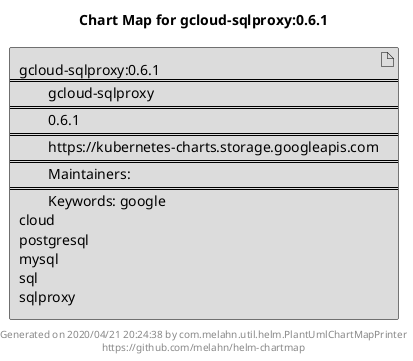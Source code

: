 @startuml
skinparam linetype ortho
skinparam backgroundColor white
skinparam usecaseBorderColor black
skinparam usecaseArrowColor LightSlateGray
skinparam artifactBorderColor black
skinparam artifactArrowColor LightSlateGray

title Chart Map for gcloud-sqlproxy:0.6.1

'There is one referenced Helm Chart
artifact "gcloud-sqlproxy:0.6.1\n====\n\tgcloud-sqlproxy\n====\n\t0.6.1\n====\n\thttps://kubernetes-charts.storage.googleapis.com\n====\n\tMaintainers: \n====\n\tKeywords: google\ncloud\npostgresql\nmysql\nsql\nsqlproxy" as gcloud_sqlproxy_0_6_1 #Gainsboro

'There are 0 referenced Docker Images

'Chart Dependencies

center footer Generated on 2020/04/21 20:24:38 by com.melahn.util.helm.PlantUmlChartMapPrinter\nhttps://github.com/melahn/helm-chartmap
@enduml
